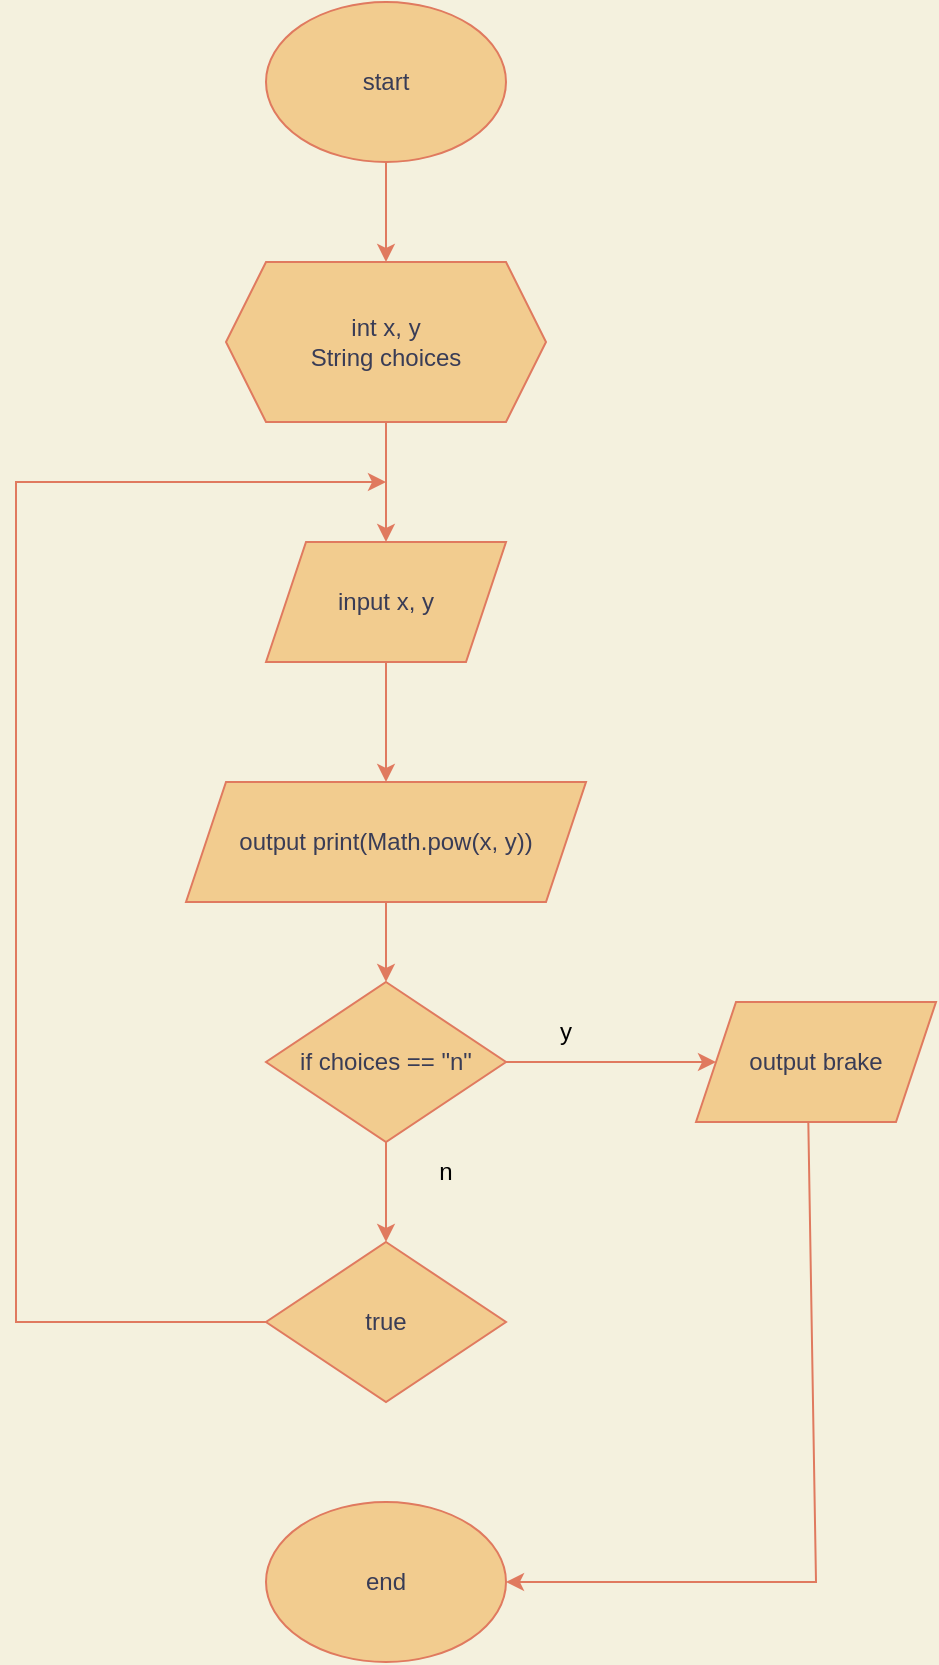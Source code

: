 <mxfile version="20.3.0" type="device"><diagram id="6g0Z_eYewQw2CY3KAfNB" name="Page-1"><mxGraphModel dx="957" dy="624" grid="1" gridSize="10" guides="1" tooltips="1" connect="1" arrows="1" fold="1" page="1" pageScale="1" pageWidth="850" pageHeight="1100" background="#F4F1DE" math="0" shadow="0"><root><mxCell id="0"/><mxCell id="1" parent="0"/><mxCell id="7BeF8OvgIGmHcdnROfNe-1" value="start" style="ellipse;whiteSpace=wrap;html=1;fillColor=#F2CC8F;strokeColor=#E07A5F;fontColor=#393C56;" parent="1" vertex="1"><mxGeometry x="365" width="120" height="80" as="geometry"/></mxCell><mxCell id="7BeF8OvgIGmHcdnROfNe-2" value="end" style="ellipse;whiteSpace=wrap;html=1;fillColor=#F2CC8F;strokeColor=#E07A5F;fontColor=#393C56;" parent="1" vertex="1"><mxGeometry x="365" y="750" width="120" height="80" as="geometry"/></mxCell><mxCell id="7BeF8OvgIGmHcdnROfNe-3" value="" style="shape=hexagon;perimeter=hexagonPerimeter2;whiteSpace=wrap;html=1;fixedSize=1;fillColor=#F2CC8F;strokeColor=#E07A5F;fontColor=#393C56;" parent="1" vertex="1"><mxGeometry x="345" y="130" width="160" height="80" as="geometry"/></mxCell><mxCell id="7BeF8OvgIGmHcdnROfNe-4" value="int x, y&lt;br&gt;String choices" style="text;html=1;strokeColor=none;fillColor=none;align=center;verticalAlign=middle;whiteSpace=wrap;rounded=0;fontColor=#393C56;" parent="1" vertex="1"><mxGeometry x="375" y="155" width="100" height="30" as="geometry"/></mxCell><mxCell id="7BeF8OvgIGmHcdnROfNe-5" value="input x, y" style="shape=parallelogram;perimeter=parallelogramPerimeter;whiteSpace=wrap;html=1;fixedSize=1;fillColor=#F2CC8F;strokeColor=#E07A5F;fontColor=#393C56;" parent="1" vertex="1"><mxGeometry x="365" y="270" width="120" height="60" as="geometry"/></mxCell><mxCell id="7BeF8OvgIGmHcdnROfNe-6" value="output print(Math.pow(x, y))" style="shape=parallelogram;perimeter=parallelogramPerimeter;whiteSpace=wrap;html=1;fixedSize=1;fillColor=#F2CC8F;strokeColor=#E07A5F;fontColor=#393C56;" parent="1" vertex="1"><mxGeometry x="325" y="390" width="200" height="60" as="geometry"/></mxCell><mxCell id="7BeF8OvgIGmHcdnROfNe-7" value="true" style="rhombus;whiteSpace=wrap;html=1;fillColor=#F2CC8F;strokeColor=#E07A5F;fontColor=#393C56;" parent="1" vertex="1"><mxGeometry x="365" y="620" width="120" height="80" as="geometry"/></mxCell><mxCell id="7BeF8OvgIGmHcdnROfNe-8" value="output brake" style="shape=parallelogram;perimeter=parallelogramPerimeter;whiteSpace=wrap;html=1;fixedSize=1;fillColor=#F2CC8F;strokeColor=#E07A5F;fontColor=#393C56;" parent="1" vertex="1"><mxGeometry x="580" y="500" width="120" height="60" as="geometry"/></mxCell><mxCell id="7BeF8OvgIGmHcdnROfNe-9" value="if choices == &quot;n&quot;" style="rhombus;whiteSpace=wrap;html=1;fillColor=#F2CC8F;strokeColor=#E07A5F;fontColor=#393C56;" parent="1" vertex="1"><mxGeometry x="365" y="490" width="120" height="80" as="geometry"/></mxCell><mxCell id="7BeF8OvgIGmHcdnROfNe-10" value="" style="endArrow=classic;html=1;rounded=0;entryX=0.5;entryY=0;entryDx=0;entryDy=0;exitX=0.5;exitY=1;exitDx=0;exitDy=0;labelBackgroundColor=#F4F1DE;strokeColor=#E07A5F;fontColor=#393C56;" parent="1" source="7BeF8OvgIGmHcdnROfNe-1" target="7BeF8OvgIGmHcdnROfNe-3" edge="1"><mxGeometry width="50" height="50" relative="1" as="geometry"><mxPoint x="230" y="220" as="sourcePoint"/><mxPoint x="280" y="170" as="targetPoint"/></mxGeometry></mxCell><mxCell id="7BeF8OvgIGmHcdnROfNe-11" value="" style="endArrow=classic;html=1;rounded=0;entryX=0.5;entryY=0;entryDx=0;entryDy=0;exitX=0.5;exitY=1;exitDx=0;exitDy=0;labelBackgroundColor=#F4F1DE;strokeColor=#E07A5F;fontColor=#393C56;" parent="1" source="7BeF8OvgIGmHcdnROfNe-3" target="7BeF8OvgIGmHcdnROfNe-5" edge="1"><mxGeometry width="50" height="50" relative="1" as="geometry"><mxPoint x="120" y="470" as="sourcePoint"/><mxPoint x="170" y="420" as="targetPoint"/></mxGeometry></mxCell><mxCell id="7BeF8OvgIGmHcdnROfNe-12" value="" style="endArrow=classic;html=1;rounded=0;entryX=0.5;entryY=0;entryDx=0;entryDy=0;exitX=0.5;exitY=1;exitDx=0;exitDy=0;labelBackgroundColor=#F4F1DE;strokeColor=#E07A5F;fontColor=#393C56;" parent="1" source="7BeF8OvgIGmHcdnROfNe-5" target="7BeF8OvgIGmHcdnROfNe-6" edge="1"><mxGeometry width="50" height="50" relative="1" as="geometry"><mxPoint x="130" y="480" as="sourcePoint"/><mxPoint x="180" y="430" as="targetPoint"/></mxGeometry></mxCell><mxCell id="7BeF8OvgIGmHcdnROfNe-13" value="" style="endArrow=classic;html=1;rounded=0;entryX=0.5;entryY=0;entryDx=0;entryDy=0;exitX=0.5;exitY=1;exitDx=0;exitDy=0;labelBackgroundColor=#F4F1DE;strokeColor=#E07A5F;fontColor=#393C56;" parent="1" source="7BeF8OvgIGmHcdnROfNe-9" target="7BeF8OvgIGmHcdnROfNe-7" edge="1"><mxGeometry width="50" height="50" relative="1" as="geometry"><mxPoint x="295" y="610" as="sourcePoint"/><mxPoint x="345" y="560" as="targetPoint"/></mxGeometry></mxCell><mxCell id="7BeF8OvgIGmHcdnROfNe-14" value="" style="endArrow=classic;html=1;rounded=0;entryX=0.5;entryY=0;entryDx=0;entryDy=0;exitX=0.5;exitY=1;exitDx=0;exitDy=0;labelBackgroundColor=#F4F1DE;strokeColor=#E07A5F;fontColor=#393C56;" parent="1" source="7BeF8OvgIGmHcdnROfNe-6" target="7BeF8OvgIGmHcdnROfNe-9" edge="1"><mxGeometry width="50" height="50" relative="1" as="geometry"><mxPoint x="150" y="500" as="sourcePoint"/><mxPoint x="200" y="450" as="targetPoint"/></mxGeometry></mxCell><mxCell id="7BeF8OvgIGmHcdnROfNe-15" value="" style="endArrow=classic;html=1;rounded=0;exitX=0;exitY=0.5;exitDx=0;exitDy=0;labelBackgroundColor=#F4F1DE;strokeColor=#E07A5F;fontColor=#393C56;" parent="1" source="7BeF8OvgIGmHcdnROfNe-7" edge="1"><mxGeometry width="50" height="50" relative="1" as="geometry"><mxPoint x="160" y="510" as="sourcePoint"/><mxPoint x="425" y="240" as="targetPoint"/><Array as="points"><mxPoint x="240" y="660"/><mxPoint x="240" y="240"/></Array></mxGeometry></mxCell><mxCell id="7BeF8OvgIGmHcdnROfNe-16" value="" style="endArrow=classic;html=1;rounded=0;entryX=1;entryY=0.5;entryDx=0;entryDy=0;exitX=0.468;exitY=1.002;exitDx=0;exitDy=0;exitPerimeter=0;labelBackgroundColor=#F4F1DE;strokeColor=#E07A5F;fontColor=#393C56;" parent="1" source="7BeF8OvgIGmHcdnROfNe-8" target="7BeF8OvgIGmHcdnROfNe-2" edge="1"><mxGeometry width="50" height="50" relative="1" as="geometry"><mxPoint x="640" y="590" as="sourcePoint"/><mxPoint x="640" y="640" as="targetPoint"/><Array as="points"><mxPoint x="640" y="790"/></Array></mxGeometry></mxCell><mxCell id="7BeF8OvgIGmHcdnROfNe-17" value="" style="endArrow=classic;html=1;rounded=0;exitX=1;exitY=0.5;exitDx=0;exitDy=0;labelBackgroundColor=#F4F1DE;strokeColor=#E07A5F;fontColor=#393C56;" parent="1" source="7BeF8OvgIGmHcdnROfNe-9" target="7BeF8OvgIGmHcdnROfNe-8" edge="1"><mxGeometry width="50" height="50" relative="1" as="geometry"><mxPoint x="445" y="590" as="sourcePoint"/><mxPoint x="445" y="640" as="targetPoint"/></mxGeometry></mxCell><mxCell id="y7lQakGEmcqH3haKe3p_-1" value="y" style="text;html=1;strokeColor=none;fillColor=none;align=center;verticalAlign=middle;whiteSpace=wrap;rounded=0;" vertex="1" parent="1"><mxGeometry x="485" y="500" width="60" height="30" as="geometry"/></mxCell><mxCell id="y7lQakGEmcqH3haKe3p_-2" value="n" style="text;html=1;strokeColor=none;fillColor=none;align=center;verticalAlign=middle;whiteSpace=wrap;rounded=0;" vertex="1" parent="1"><mxGeometry x="425" y="570" width="60" height="30" as="geometry"/></mxCell></root></mxGraphModel></diagram></mxfile>